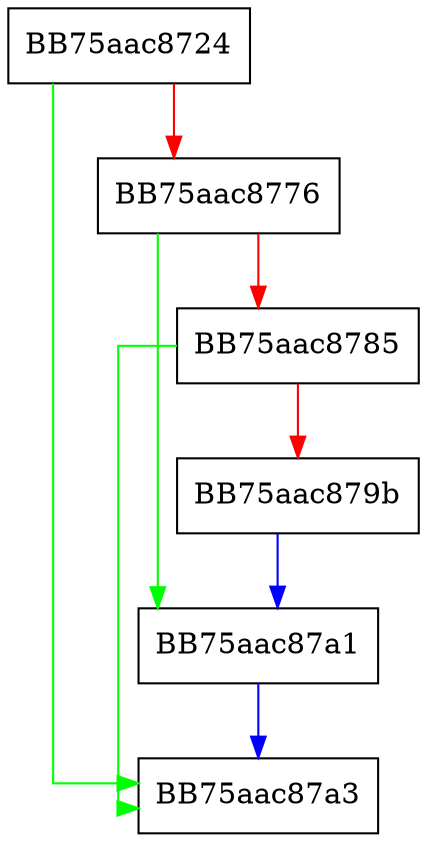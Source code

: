 digraph decode_fliteral {
  node [shape="box"];
  graph [splines=ortho];
  BB75aac8724 -> BB75aac87a3 [color="green"];
  BB75aac8724 -> BB75aac8776 [color="red"];
  BB75aac8776 -> BB75aac87a1 [color="green"];
  BB75aac8776 -> BB75aac8785 [color="red"];
  BB75aac8785 -> BB75aac87a3 [color="green"];
  BB75aac8785 -> BB75aac879b [color="red"];
  BB75aac879b -> BB75aac87a1 [color="blue"];
  BB75aac87a1 -> BB75aac87a3 [color="blue"];
}